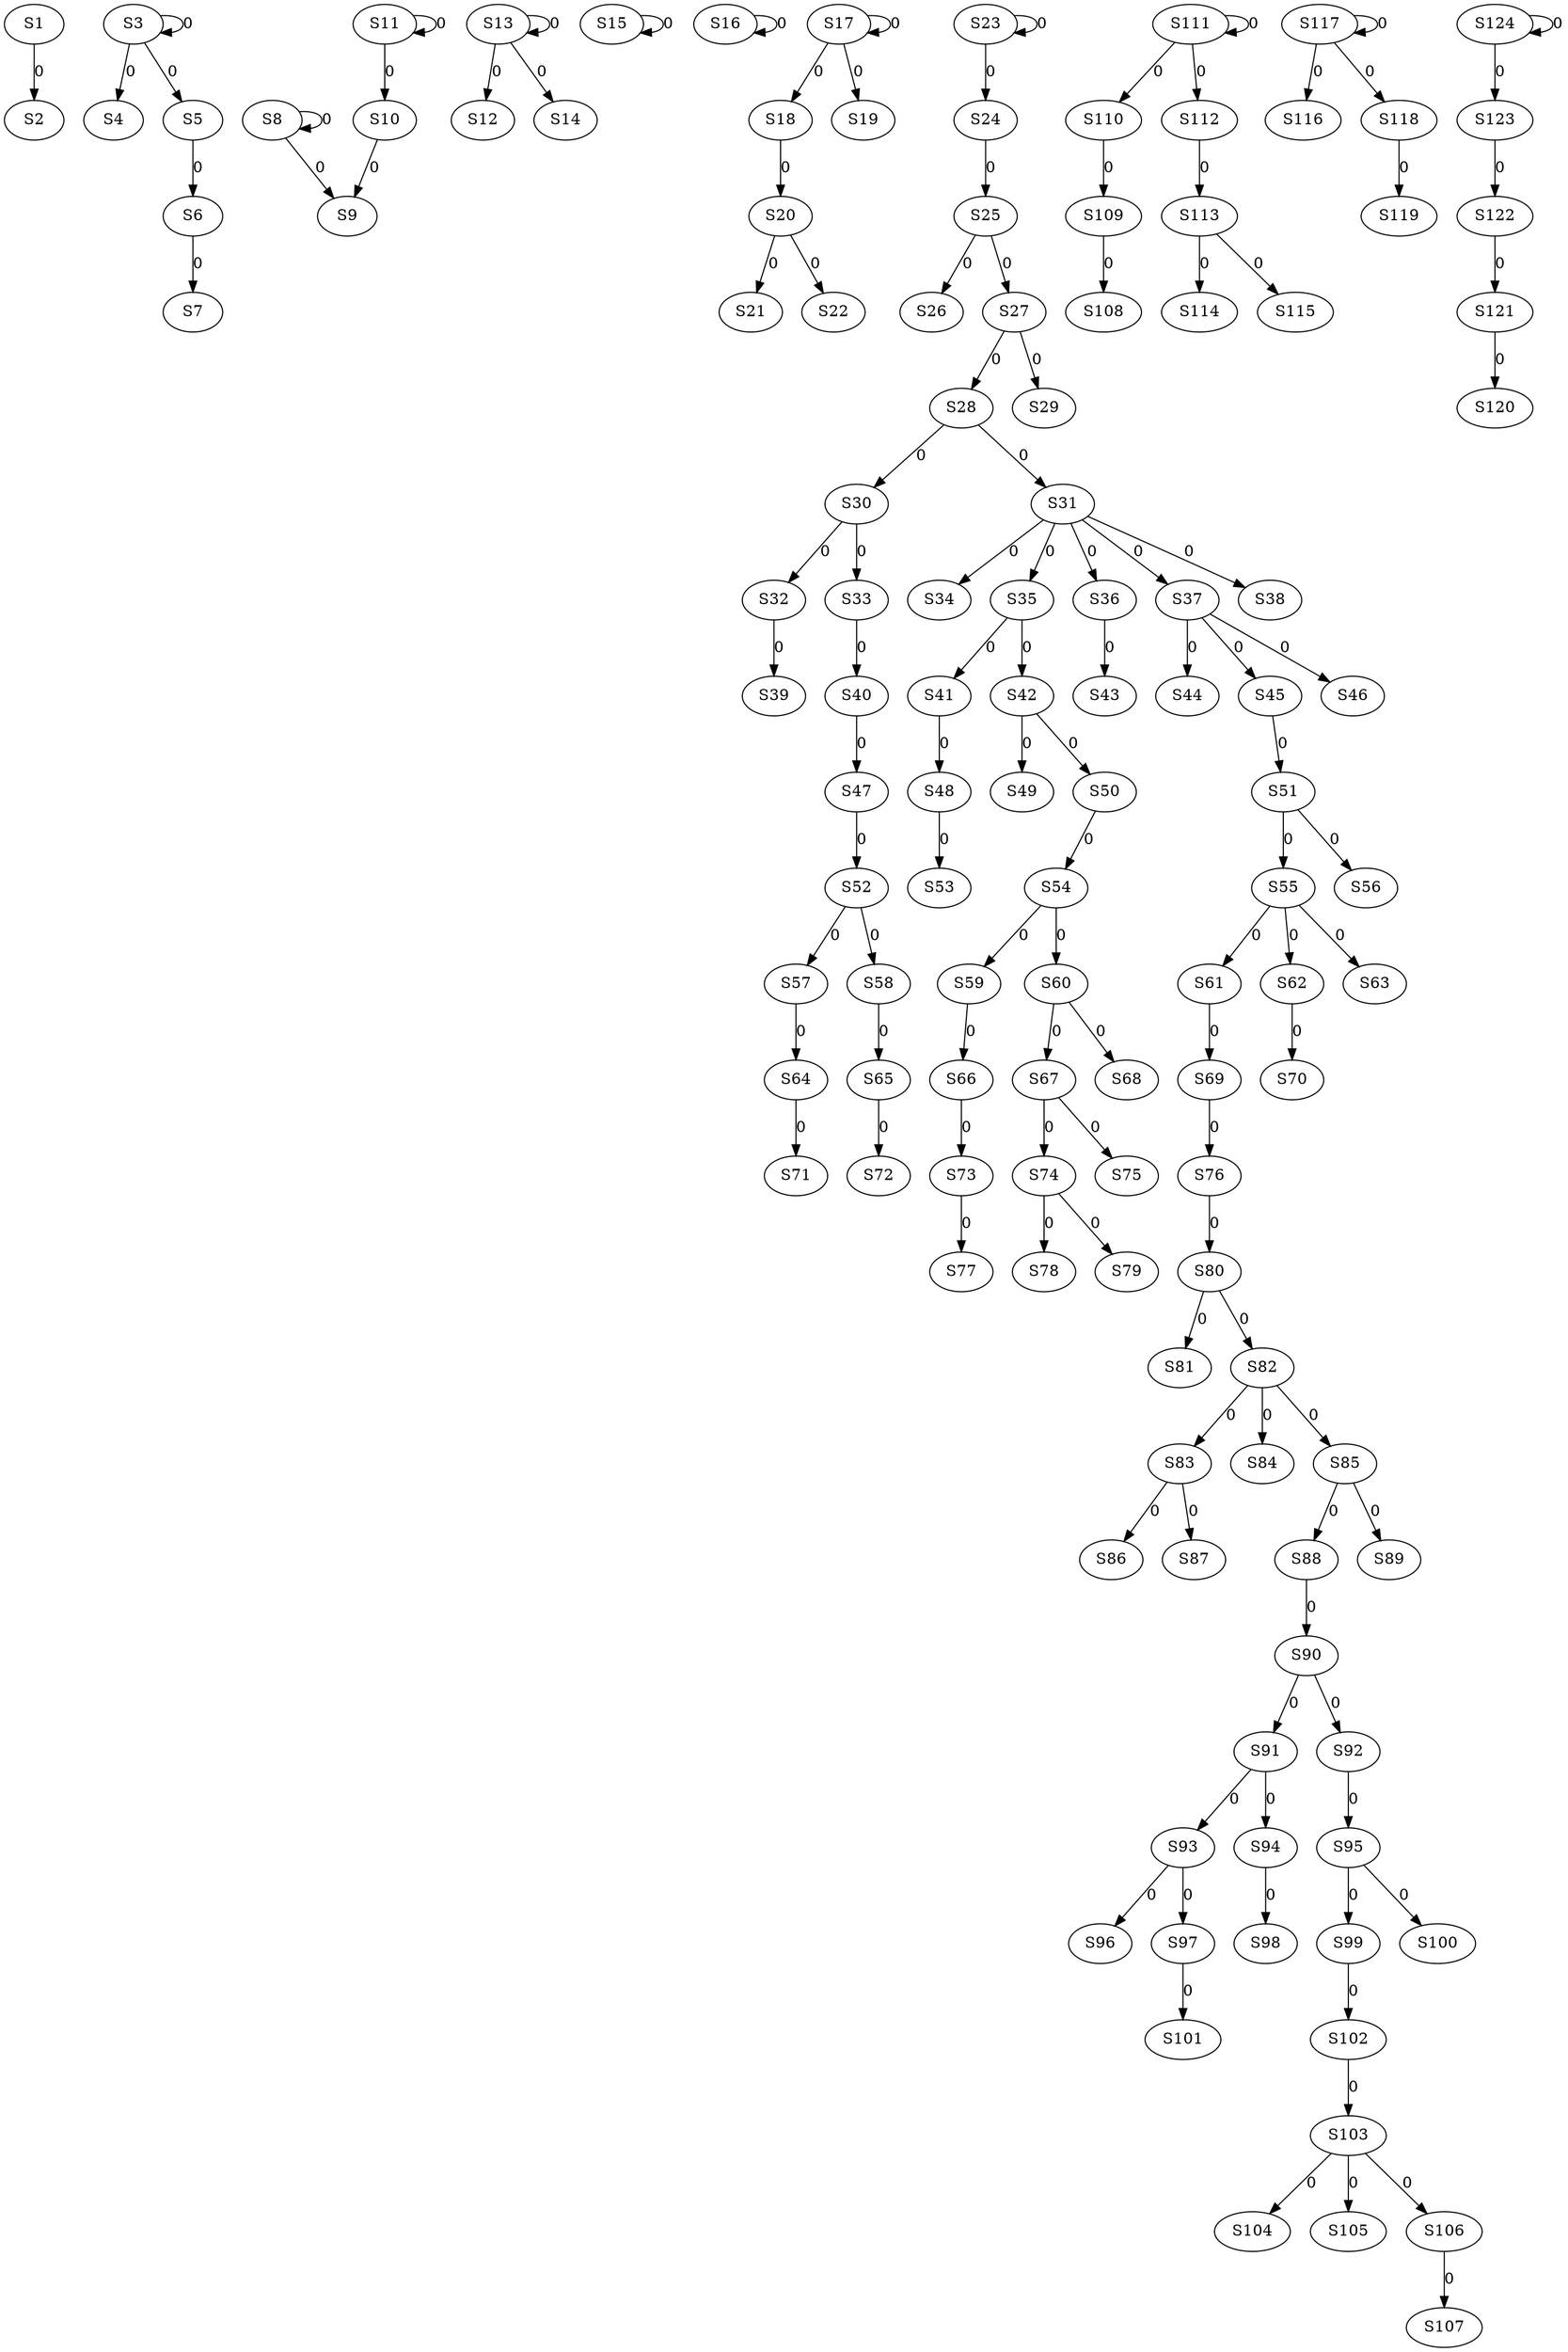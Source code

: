 strict digraph {
	S1 -> S2 [ label = 0 ];
	S3 -> S3 [ label = 0 ];
	S3 -> S4 [ label = 0 ];
	S3 -> S5 [ label = 0 ];
	S5 -> S6 [ label = 0 ];
	S6 -> S7 [ label = 0 ];
	S8 -> S8 [ label = 0 ];
	S10 -> S9 [ label = 0 ];
	S11 -> S10 [ label = 0 ];
	S11 -> S11 [ label = 0 ];
	S13 -> S12 [ label = 0 ];
	S13 -> S13 [ label = 0 ];
	S13 -> S14 [ label = 0 ];
	S15 -> S15 [ label = 0 ];
	S16 -> S16 [ label = 0 ];
	S17 -> S17 [ label = 0 ];
	S17 -> S18 [ label = 0 ];
	S17 -> S19 [ label = 0 ];
	S18 -> S20 [ label = 0 ];
	S20 -> S21 [ label = 0 ];
	S20 -> S22 [ label = 0 ];
	S23 -> S23 [ label = 0 ];
	S23 -> S24 [ label = 0 ];
	S24 -> S25 [ label = 0 ];
	S25 -> S26 [ label = 0 ];
	S25 -> S27 [ label = 0 ];
	S27 -> S28 [ label = 0 ];
	S27 -> S29 [ label = 0 ];
	S28 -> S30 [ label = 0 ];
	S28 -> S31 [ label = 0 ];
	S30 -> S32 [ label = 0 ];
	S30 -> S33 [ label = 0 ];
	S31 -> S34 [ label = 0 ];
	S31 -> S35 [ label = 0 ];
	S31 -> S36 [ label = 0 ];
	S31 -> S37 [ label = 0 ];
	S31 -> S38 [ label = 0 ];
	S32 -> S39 [ label = 0 ];
	S33 -> S40 [ label = 0 ];
	S35 -> S41 [ label = 0 ];
	S35 -> S42 [ label = 0 ];
	S36 -> S43 [ label = 0 ];
	S37 -> S44 [ label = 0 ];
	S37 -> S45 [ label = 0 ];
	S37 -> S46 [ label = 0 ];
	S40 -> S47 [ label = 0 ];
	S41 -> S48 [ label = 0 ];
	S42 -> S49 [ label = 0 ];
	S42 -> S50 [ label = 0 ];
	S45 -> S51 [ label = 0 ];
	S47 -> S52 [ label = 0 ];
	S48 -> S53 [ label = 0 ];
	S50 -> S54 [ label = 0 ];
	S51 -> S55 [ label = 0 ];
	S51 -> S56 [ label = 0 ];
	S52 -> S57 [ label = 0 ];
	S52 -> S58 [ label = 0 ];
	S54 -> S59 [ label = 0 ];
	S54 -> S60 [ label = 0 ];
	S55 -> S61 [ label = 0 ];
	S55 -> S62 [ label = 0 ];
	S55 -> S63 [ label = 0 ];
	S57 -> S64 [ label = 0 ];
	S58 -> S65 [ label = 0 ];
	S59 -> S66 [ label = 0 ];
	S60 -> S67 [ label = 0 ];
	S60 -> S68 [ label = 0 ];
	S61 -> S69 [ label = 0 ];
	S62 -> S70 [ label = 0 ];
	S64 -> S71 [ label = 0 ];
	S65 -> S72 [ label = 0 ];
	S66 -> S73 [ label = 0 ];
	S67 -> S74 [ label = 0 ];
	S67 -> S75 [ label = 0 ];
	S69 -> S76 [ label = 0 ];
	S73 -> S77 [ label = 0 ];
	S74 -> S78 [ label = 0 ];
	S74 -> S79 [ label = 0 ];
	S76 -> S80 [ label = 0 ];
	S80 -> S81 [ label = 0 ];
	S80 -> S82 [ label = 0 ];
	S82 -> S83 [ label = 0 ];
	S82 -> S84 [ label = 0 ];
	S82 -> S85 [ label = 0 ];
	S83 -> S86 [ label = 0 ];
	S83 -> S87 [ label = 0 ];
	S85 -> S88 [ label = 0 ];
	S85 -> S89 [ label = 0 ];
	S88 -> S90 [ label = 0 ];
	S90 -> S91 [ label = 0 ];
	S90 -> S92 [ label = 0 ];
	S91 -> S93 [ label = 0 ];
	S91 -> S94 [ label = 0 ];
	S92 -> S95 [ label = 0 ];
	S93 -> S96 [ label = 0 ];
	S93 -> S97 [ label = 0 ];
	S94 -> S98 [ label = 0 ];
	S95 -> S99 [ label = 0 ];
	S95 -> S100 [ label = 0 ];
	S97 -> S101 [ label = 0 ];
	S99 -> S102 [ label = 0 ];
	S102 -> S103 [ label = 0 ];
	S103 -> S104 [ label = 0 ];
	S103 -> S105 [ label = 0 ];
	S103 -> S106 [ label = 0 ];
	S106 -> S107 [ label = 0 ];
	S109 -> S108 [ label = 0 ];
	S110 -> S109 [ label = 0 ];
	S111 -> S110 [ label = 0 ];
	S111 -> S111 [ label = 0 ];
	S111 -> S112 [ label = 0 ];
	S112 -> S113 [ label = 0 ];
	S113 -> S114 [ label = 0 ];
	S113 -> S115 [ label = 0 ];
	S117 -> S116 [ label = 0 ];
	S117 -> S117 [ label = 0 ];
	S117 -> S118 [ label = 0 ];
	S118 -> S119 [ label = 0 ];
	S121 -> S120 [ label = 0 ];
	S122 -> S121 [ label = 0 ];
	S123 -> S122 [ label = 0 ];
	S124 -> S123 [ label = 0 ];
	S124 -> S124 [ label = 0 ];
	S8 -> S9 [ label = 0 ];
}